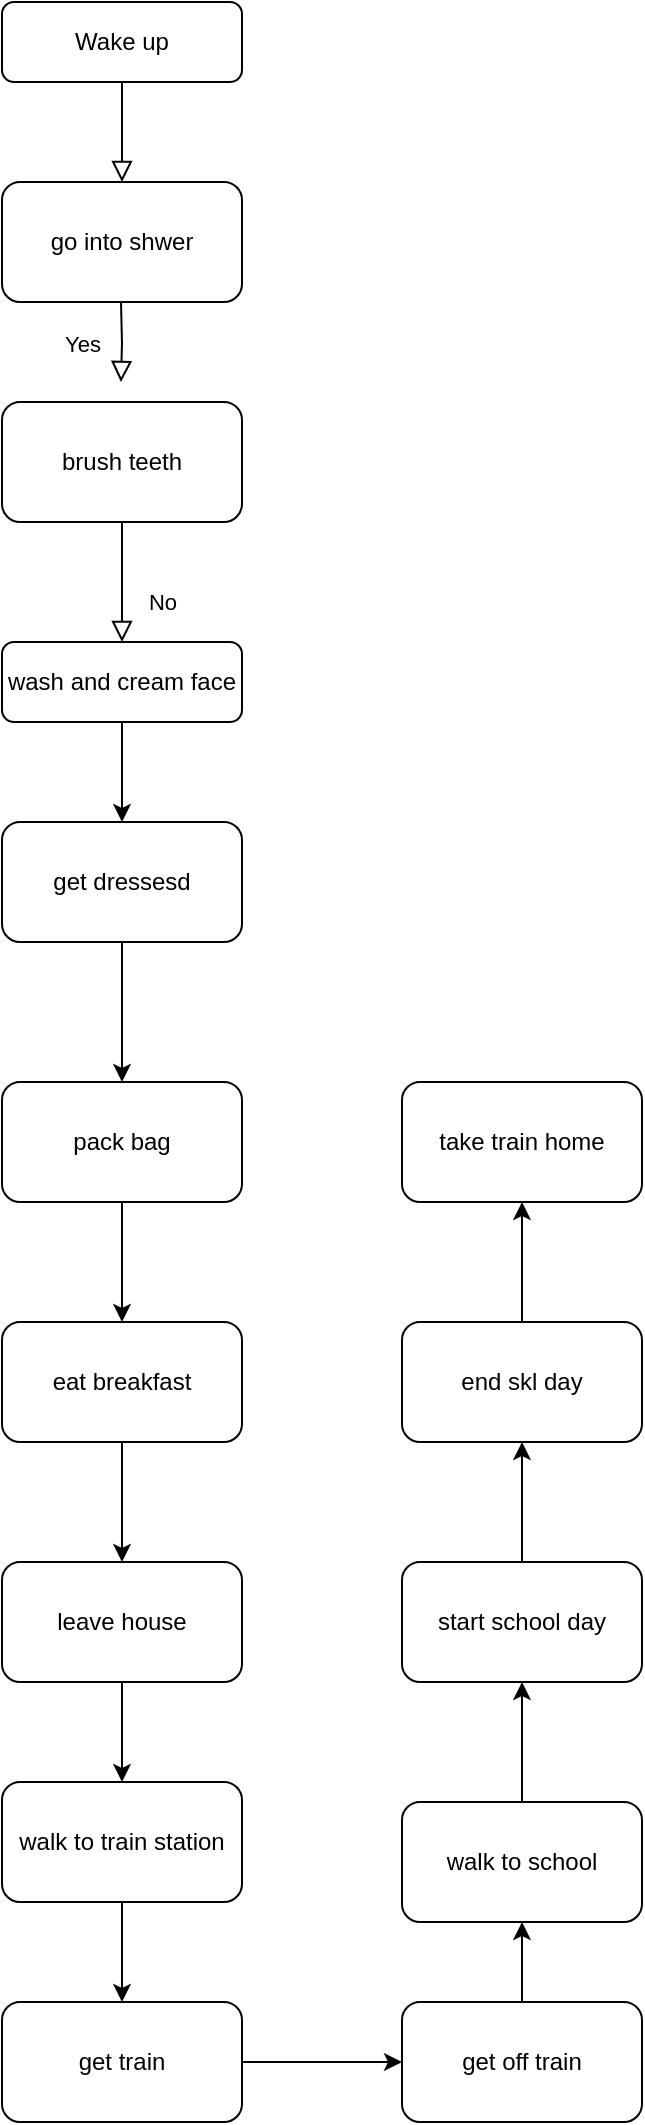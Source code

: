 <mxfile version="21.7.5" type="github">
  <diagram id="C5RBs43oDa-KdzZeNtuy" name="Page-1">
    <mxGraphModel dx="1434" dy="790" grid="1" gridSize="10" guides="1" tooltips="1" connect="1" arrows="1" fold="1" page="1" pageScale="1" pageWidth="827" pageHeight="1169" math="0" shadow="0">
      <root>
        <mxCell id="WIyWlLk6GJQsqaUBKTNV-0" />
        <mxCell id="WIyWlLk6GJQsqaUBKTNV-1" parent="WIyWlLk6GJQsqaUBKTNV-0" />
        <mxCell id="WIyWlLk6GJQsqaUBKTNV-2" value="" style="rounded=0;html=1;jettySize=auto;orthogonalLoop=1;fontSize=11;endArrow=block;endFill=0;endSize=8;strokeWidth=1;shadow=0;labelBackgroundColor=none;edgeStyle=orthogonalEdgeStyle;" parent="WIyWlLk6GJQsqaUBKTNV-1" source="WIyWlLk6GJQsqaUBKTNV-3" edge="1">
          <mxGeometry relative="1" as="geometry">
            <mxPoint x="220" y="170" as="targetPoint" />
          </mxGeometry>
        </mxCell>
        <mxCell id="WIyWlLk6GJQsqaUBKTNV-3" value="Wake up" style="rounded=1;whiteSpace=wrap;html=1;fontSize=12;glass=0;strokeWidth=1;shadow=0;" parent="WIyWlLk6GJQsqaUBKTNV-1" vertex="1">
          <mxGeometry x="160" y="80" width="120" height="40" as="geometry" />
        </mxCell>
        <mxCell id="WIyWlLk6GJQsqaUBKTNV-4" value="Yes" style="rounded=0;html=1;jettySize=auto;orthogonalLoop=1;fontSize=11;endArrow=block;endFill=0;endSize=8;strokeWidth=1;shadow=0;labelBackgroundColor=none;edgeStyle=orthogonalEdgeStyle;" parent="WIyWlLk6GJQsqaUBKTNV-1" edge="1">
          <mxGeometry y="20" relative="1" as="geometry">
            <mxPoint as="offset" />
            <mxPoint x="219.5" y="230" as="sourcePoint" />
            <mxPoint x="219.5" y="270" as="targetPoint" />
          </mxGeometry>
        </mxCell>
        <mxCell id="WIyWlLk6GJQsqaUBKTNV-8" value="No" style="rounded=0;html=1;jettySize=auto;orthogonalLoop=1;fontSize=11;endArrow=block;endFill=0;endSize=8;strokeWidth=1;shadow=0;labelBackgroundColor=none;edgeStyle=orthogonalEdgeStyle;exitX=0.5;exitY=1;exitDx=0;exitDy=0;" parent="WIyWlLk6GJQsqaUBKTNV-1" source="h7jj4KQOKd7kDxaAhbnP-1" edge="1">
          <mxGeometry x="0.333" y="20" relative="1" as="geometry">
            <mxPoint as="offset" />
            <mxPoint x="220" y="370" as="sourcePoint" />
            <mxPoint x="220" y="400" as="targetPoint" />
            <Array as="points" />
          </mxGeometry>
        </mxCell>
        <mxCell id="WIyWlLk6GJQsqaUBKTNV-11" value="wash and cream face" style="rounded=1;whiteSpace=wrap;html=1;fontSize=12;glass=0;strokeWidth=1;shadow=0;" parent="WIyWlLk6GJQsqaUBKTNV-1" vertex="1">
          <mxGeometry x="160" y="400" width="120" height="40" as="geometry" />
        </mxCell>
        <mxCell id="h7jj4KQOKd7kDxaAhbnP-0" value="go into shwer" style="rounded=1;whiteSpace=wrap;html=1;" vertex="1" parent="WIyWlLk6GJQsqaUBKTNV-1">
          <mxGeometry x="160" y="170" width="120" height="60" as="geometry" />
        </mxCell>
        <mxCell id="h7jj4KQOKd7kDxaAhbnP-1" value="brush teeth" style="rounded=1;whiteSpace=wrap;html=1;" vertex="1" parent="WIyWlLk6GJQsqaUBKTNV-1">
          <mxGeometry x="160" y="280" width="120" height="60" as="geometry" />
        </mxCell>
        <mxCell id="h7jj4KQOKd7kDxaAhbnP-2" value="get dressesd" style="rounded=1;whiteSpace=wrap;html=1;" vertex="1" parent="WIyWlLk6GJQsqaUBKTNV-1">
          <mxGeometry x="160" y="490" width="120" height="60" as="geometry" />
        </mxCell>
        <mxCell id="h7jj4KQOKd7kDxaAhbnP-4" value="" style="endArrow=classic;html=1;rounded=0;exitX=0.5;exitY=1;exitDx=0;exitDy=0;entryX=0.5;entryY=0;entryDx=0;entryDy=0;" edge="1" parent="WIyWlLk6GJQsqaUBKTNV-1" source="WIyWlLk6GJQsqaUBKTNV-11" target="h7jj4KQOKd7kDxaAhbnP-2">
          <mxGeometry width="50" height="50" relative="1" as="geometry">
            <mxPoint x="390" y="330" as="sourcePoint" />
            <mxPoint x="440" y="280" as="targetPoint" />
          </mxGeometry>
        </mxCell>
        <mxCell id="h7jj4KQOKd7kDxaAhbnP-5" value="pack bag" style="rounded=1;whiteSpace=wrap;html=1;" vertex="1" parent="WIyWlLk6GJQsqaUBKTNV-1">
          <mxGeometry x="160" y="620" width="120" height="60" as="geometry" />
        </mxCell>
        <mxCell id="h7jj4KQOKd7kDxaAhbnP-6" value="eat breakfast" style="rounded=1;whiteSpace=wrap;html=1;" vertex="1" parent="WIyWlLk6GJQsqaUBKTNV-1">
          <mxGeometry x="160" y="740" width="120" height="60" as="geometry" />
        </mxCell>
        <mxCell id="h7jj4KQOKd7kDxaAhbnP-7" value="leave house" style="rounded=1;whiteSpace=wrap;html=1;" vertex="1" parent="WIyWlLk6GJQsqaUBKTNV-1">
          <mxGeometry x="160" y="860" width="120" height="60" as="geometry" />
        </mxCell>
        <mxCell id="h7jj4KQOKd7kDxaAhbnP-8" value="walk to train station" style="rounded=1;whiteSpace=wrap;html=1;" vertex="1" parent="WIyWlLk6GJQsqaUBKTNV-1">
          <mxGeometry x="160" y="970" width="120" height="60" as="geometry" />
        </mxCell>
        <mxCell id="h7jj4KQOKd7kDxaAhbnP-9" value="get train" style="rounded=1;whiteSpace=wrap;html=1;" vertex="1" parent="WIyWlLk6GJQsqaUBKTNV-1">
          <mxGeometry x="160" y="1080" width="120" height="60" as="geometry" />
        </mxCell>
        <mxCell id="h7jj4KQOKd7kDxaAhbnP-10" value="" style="endArrow=classic;html=1;rounded=0;exitX=1;exitY=0.5;exitDx=0;exitDy=0;" edge="1" parent="WIyWlLk6GJQsqaUBKTNV-1" source="h7jj4KQOKd7kDxaAhbnP-9">
          <mxGeometry width="50" height="50" relative="1" as="geometry">
            <mxPoint x="390" y="830" as="sourcePoint" />
            <mxPoint x="360" y="1110" as="targetPoint" />
          </mxGeometry>
        </mxCell>
        <mxCell id="h7jj4KQOKd7kDxaAhbnP-11" value="get off train" style="rounded=1;whiteSpace=wrap;html=1;" vertex="1" parent="WIyWlLk6GJQsqaUBKTNV-1">
          <mxGeometry x="360" y="1080" width="120" height="60" as="geometry" />
        </mxCell>
        <mxCell id="h7jj4KQOKd7kDxaAhbnP-12" value="walk to school" style="rounded=1;whiteSpace=wrap;html=1;" vertex="1" parent="WIyWlLk6GJQsqaUBKTNV-1">
          <mxGeometry x="360" y="980" width="120" height="60" as="geometry" />
        </mxCell>
        <mxCell id="h7jj4KQOKd7kDxaAhbnP-13" value="start school day" style="rounded=1;whiteSpace=wrap;html=1;" vertex="1" parent="WIyWlLk6GJQsqaUBKTNV-1">
          <mxGeometry x="360" y="860" width="120" height="60" as="geometry" />
        </mxCell>
        <mxCell id="h7jj4KQOKd7kDxaAhbnP-14" value="end skl day" style="rounded=1;whiteSpace=wrap;html=1;" vertex="1" parent="WIyWlLk6GJQsqaUBKTNV-1">
          <mxGeometry x="360" y="740" width="120" height="60" as="geometry" />
        </mxCell>
        <mxCell id="h7jj4KQOKd7kDxaAhbnP-15" value="" style="endArrow=classic;html=1;rounded=0;exitX=0.5;exitY=1;exitDx=0;exitDy=0;entryX=0.5;entryY=0;entryDx=0;entryDy=0;" edge="1" parent="WIyWlLk6GJQsqaUBKTNV-1" source="h7jj4KQOKd7kDxaAhbnP-2" target="h7jj4KQOKd7kDxaAhbnP-5">
          <mxGeometry width="50" height="50" relative="1" as="geometry">
            <mxPoint x="390" y="830" as="sourcePoint" />
            <mxPoint x="440" y="780" as="targetPoint" />
          </mxGeometry>
        </mxCell>
        <mxCell id="h7jj4KQOKd7kDxaAhbnP-16" value="" style="endArrow=classic;html=1;rounded=0;entryX=0.5;entryY=0;entryDx=0;entryDy=0;" edge="1" parent="WIyWlLk6GJQsqaUBKTNV-1" target="h7jj4KQOKd7kDxaAhbnP-6">
          <mxGeometry width="50" height="50" relative="1" as="geometry">
            <mxPoint x="220" y="680" as="sourcePoint" />
            <mxPoint x="270" y="630" as="targetPoint" />
          </mxGeometry>
        </mxCell>
        <mxCell id="h7jj4KQOKd7kDxaAhbnP-17" value="" style="endArrow=classic;html=1;rounded=0;entryX=0.5;entryY=0;entryDx=0;entryDy=0;" edge="1" parent="WIyWlLk6GJQsqaUBKTNV-1" target="h7jj4KQOKd7kDxaAhbnP-7">
          <mxGeometry width="50" height="50" relative="1" as="geometry">
            <mxPoint x="220" y="800" as="sourcePoint" />
            <mxPoint x="220" y="850" as="targetPoint" />
          </mxGeometry>
        </mxCell>
        <mxCell id="h7jj4KQOKd7kDxaAhbnP-18" value="" style="endArrow=classic;html=1;rounded=0;entryX=0.5;entryY=0;entryDx=0;entryDy=0;" edge="1" parent="WIyWlLk6GJQsqaUBKTNV-1" target="h7jj4KQOKd7kDxaAhbnP-8">
          <mxGeometry width="50" height="50" relative="1" as="geometry">
            <mxPoint x="220" y="920" as="sourcePoint" />
            <mxPoint x="270" y="870" as="targetPoint" />
          </mxGeometry>
        </mxCell>
        <mxCell id="h7jj4KQOKd7kDxaAhbnP-19" value="" style="endArrow=classic;html=1;rounded=0;entryX=0.5;entryY=0;entryDx=0;entryDy=0;" edge="1" parent="WIyWlLk6GJQsqaUBKTNV-1" target="h7jj4KQOKd7kDxaAhbnP-9">
          <mxGeometry width="50" height="50" relative="1" as="geometry">
            <mxPoint x="220" y="1030" as="sourcePoint" />
            <mxPoint x="270" y="980" as="targetPoint" />
          </mxGeometry>
        </mxCell>
        <mxCell id="h7jj4KQOKd7kDxaAhbnP-20" value="" style="endArrow=classic;html=1;rounded=0;entryX=0.5;entryY=1;entryDx=0;entryDy=0;" edge="1" parent="WIyWlLk6GJQsqaUBKTNV-1" target="h7jj4KQOKd7kDxaAhbnP-12">
          <mxGeometry width="50" height="50" relative="1" as="geometry">
            <mxPoint x="420" y="1080" as="sourcePoint" />
            <mxPoint x="430" y="1050" as="targetPoint" />
          </mxGeometry>
        </mxCell>
        <mxCell id="h7jj4KQOKd7kDxaAhbnP-24" value="" style="endArrow=classic;html=1;rounded=0;entryX=0.5;entryY=1;entryDx=0;entryDy=0;" edge="1" parent="WIyWlLk6GJQsqaUBKTNV-1" target="h7jj4KQOKd7kDxaAhbnP-13">
          <mxGeometry width="50" height="50" relative="1" as="geometry">
            <mxPoint x="420" y="980" as="sourcePoint" />
            <mxPoint x="470" y="930" as="targetPoint" />
          </mxGeometry>
        </mxCell>
        <mxCell id="h7jj4KQOKd7kDxaAhbnP-25" value="" style="endArrow=classic;html=1;rounded=0;entryX=0.5;entryY=1;entryDx=0;entryDy=0;" edge="1" parent="WIyWlLk6GJQsqaUBKTNV-1" target="h7jj4KQOKd7kDxaAhbnP-14">
          <mxGeometry width="50" height="50" relative="1" as="geometry">
            <mxPoint x="420" y="860" as="sourcePoint" />
            <mxPoint x="470" y="810" as="targetPoint" />
          </mxGeometry>
        </mxCell>
        <mxCell id="h7jj4KQOKd7kDxaAhbnP-26" value="take train home" style="rounded=1;whiteSpace=wrap;html=1;" vertex="1" parent="WIyWlLk6GJQsqaUBKTNV-1">
          <mxGeometry x="360" y="620" width="120" height="60" as="geometry" />
        </mxCell>
        <mxCell id="h7jj4KQOKd7kDxaAhbnP-27" value="" style="endArrow=classic;html=1;rounded=0;exitX=0.5;exitY=0;exitDx=0;exitDy=0;entryX=0.5;entryY=1;entryDx=0;entryDy=0;" edge="1" parent="WIyWlLk6GJQsqaUBKTNV-1" source="h7jj4KQOKd7kDxaAhbnP-14" target="h7jj4KQOKd7kDxaAhbnP-26">
          <mxGeometry width="50" height="50" relative="1" as="geometry">
            <mxPoint x="390" y="830" as="sourcePoint" />
            <mxPoint x="440" y="780" as="targetPoint" />
          </mxGeometry>
        </mxCell>
      </root>
    </mxGraphModel>
  </diagram>
</mxfile>
